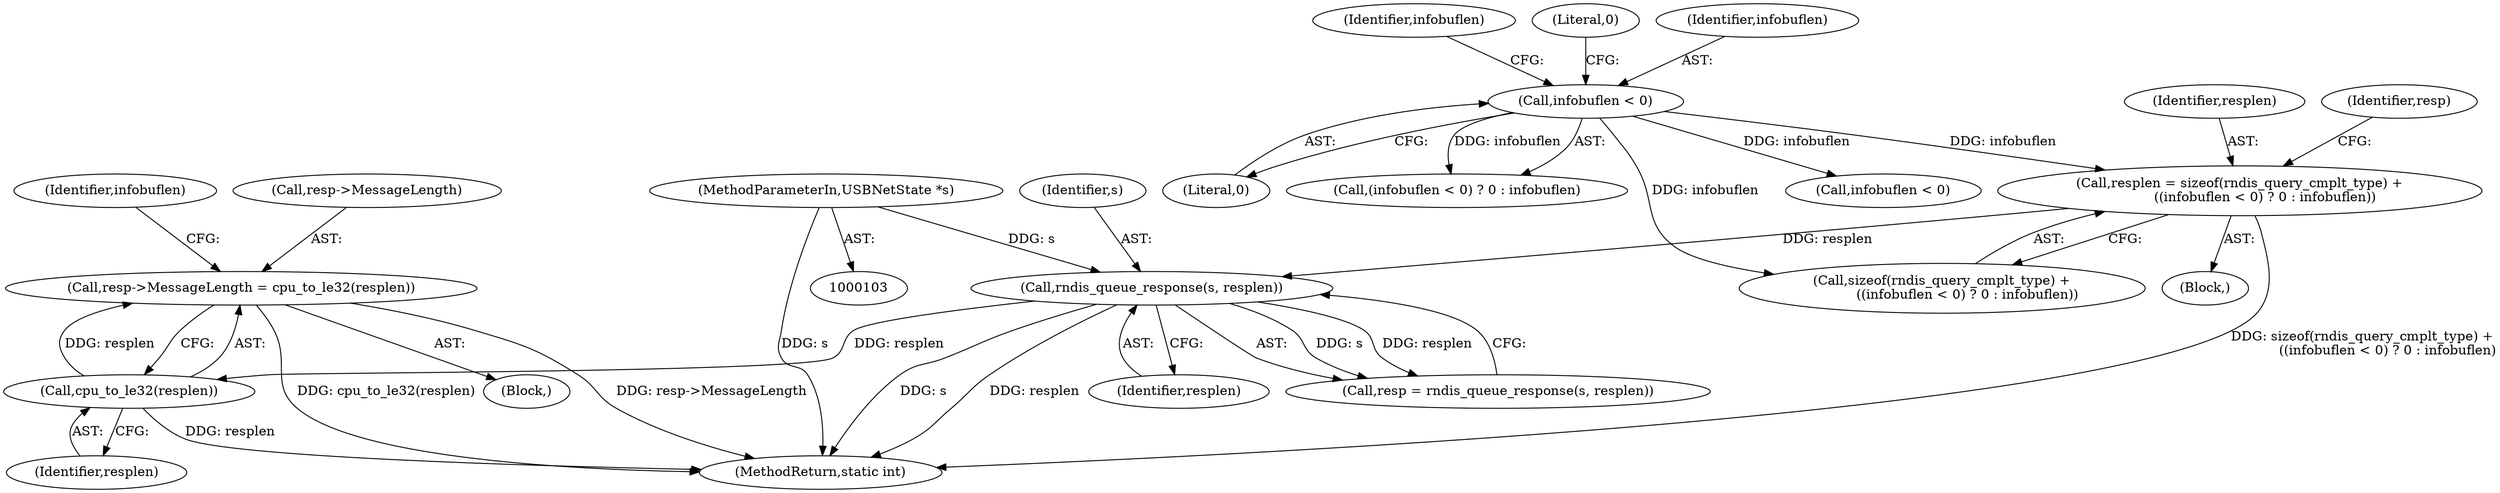 digraph "0_qemu_fe3c546c5ff2a6210f9a4d8561cc64051ca8603e@pointer" {
"1000187" [label="(Call,resp->MessageLength = cpu_to_le32(resplen))"];
"1000191" [label="(Call,cpu_to_le32(resplen))"];
"1000166" [label="(Call,rndis_queue_response(s, resplen))"];
"1000104" [label="(MethodParameterIn,USBNetState *s)"];
"1000153" [label="(Call,resplen = sizeof(rndis_query_cmplt_type) +\n            ((infobuflen < 0) ? 0 : infobuflen))"];
"1000159" [label="(Call,infobuflen < 0)"];
"1000168" [label="(Identifier,resplen)"];
"1000154" [label="(Identifier,resplen)"];
"1000195" [label="(Identifier,infobuflen)"];
"1000163" [label="(Identifier,infobuflen)"];
"1000155" [label="(Call,sizeof(rndis_query_cmplt_type) +\n            ((infobuflen < 0) ? 0 : infobuflen))"];
"1000166" [label="(Call,rndis_queue_response(s, resplen))"];
"1000159" [label="(Call,infobuflen < 0)"];
"1000192" [label="(Identifier,resplen)"];
"1000162" [label="(Literal,0)"];
"1000187" [label="(Call,resp->MessageLength = cpu_to_le32(resplen))"];
"1000161" [label="(Literal,0)"];
"1000151" [label="(Block,)"];
"1000104" [label="(MethodParameterIn,USBNetState *s)"];
"1000153" [label="(Call,resplen = sizeof(rndis_query_cmplt_type) +\n            ((infobuflen < 0) ? 0 : infobuflen))"];
"1000250" [label="(MethodReturn,static int)"];
"1000107" [label="(Block,)"];
"1000160" [label="(Identifier,infobuflen)"];
"1000164" [label="(Call,resp = rndis_queue_response(s, resplen))"];
"1000165" [label="(Identifier,resp)"];
"1000194" [label="(Call,infobuflen < 0)"];
"1000158" [label="(Call,(infobuflen < 0) ? 0 : infobuflen)"];
"1000191" [label="(Call,cpu_to_le32(resplen))"];
"1000167" [label="(Identifier,s)"];
"1000188" [label="(Call,resp->MessageLength)"];
"1000187" -> "1000107"  [label="AST: "];
"1000187" -> "1000191"  [label="CFG: "];
"1000188" -> "1000187"  [label="AST: "];
"1000191" -> "1000187"  [label="AST: "];
"1000195" -> "1000187"  [label="CFG: "];
"1000187" -> "1000250"  [label="DDG: resp->MessageLength"];
"1000187" -> "1000250"  [label="DDG: cpu_to_le32(resplen)"];
"1000191" -> "1000187"  [label="DDG: resplen"];
"1000191" -> "1000192"  [label="CFG: "];
"1000192" -> "1000191"  [label="AST: "];
"1000191" -> "1000250"  [label="DDG: resplen"];
"1000166" -> "1000191"  [label="DDG: resplen"];
"1000166" -> "1000164"  [label="AST: "];
"1000166" -> "1000168"  [label="CFG: "];
"1000167" -> "1000166"  [label="AST: "];
"1000168" -> "1000166"  [label="AST: "];
"1000164" -> "1000166"  [label="CFG: "];
"1000166" -> "1000250"  [label="DDG: resplen"];
"1000166" -> "1000250"  [label="DDG: s"];
"1000166" -> "1000164"  [label="DDG: s"];
"1000166" -> "1000164"  [label="DDG: resplen"];
"1000104" -> "1000166"  [label="DDG: s"];
"1000153" -> "1000166"  [label="DDG: resplen"];
"1000104" -> "1000103"  [label="AST: "];
"1000104" -> "1000250"  [label="DDG: s"];
"1000153" -> "1000151"  [label="AST: "];
"1000153" -> "1000155"  [label="CFG: "];
"1000154" -> "1000153"  [label="AST: "];
"1000155" -> "1000153"  [label="AST: "];
"1000165" -> "1000153"  [label="CFG: "];
"1000153" -> "1000250"  [label="DDG: sizeof(rndis_query_cmplt_type) +\n            ((infobuflen < 0) ? 0 : infobuflen)"];
"1000159" -> "1000153"  [label="DDG: infobuflen"];
"1000159" -> "1000158"  [label="AST: "];
"1000159" -> "1000161"  [label="CFG: "];
"1000160" -> "1000159"  [label="AST: "];
"1000161" -> "1000159"  [label="AST: "];
"1000162" -> "1000159"  [label="CFG: "];
"1000163" -> "1000159"  [label="CFG: "];
"1000159" -> "1000155"  [label="DDG: infobuflen"];
"1000159" -> "1000158"  [label="DDG: infobuflen"];
"1000159" -> "1000194"  [label="DDG: infobuflen"];
}
